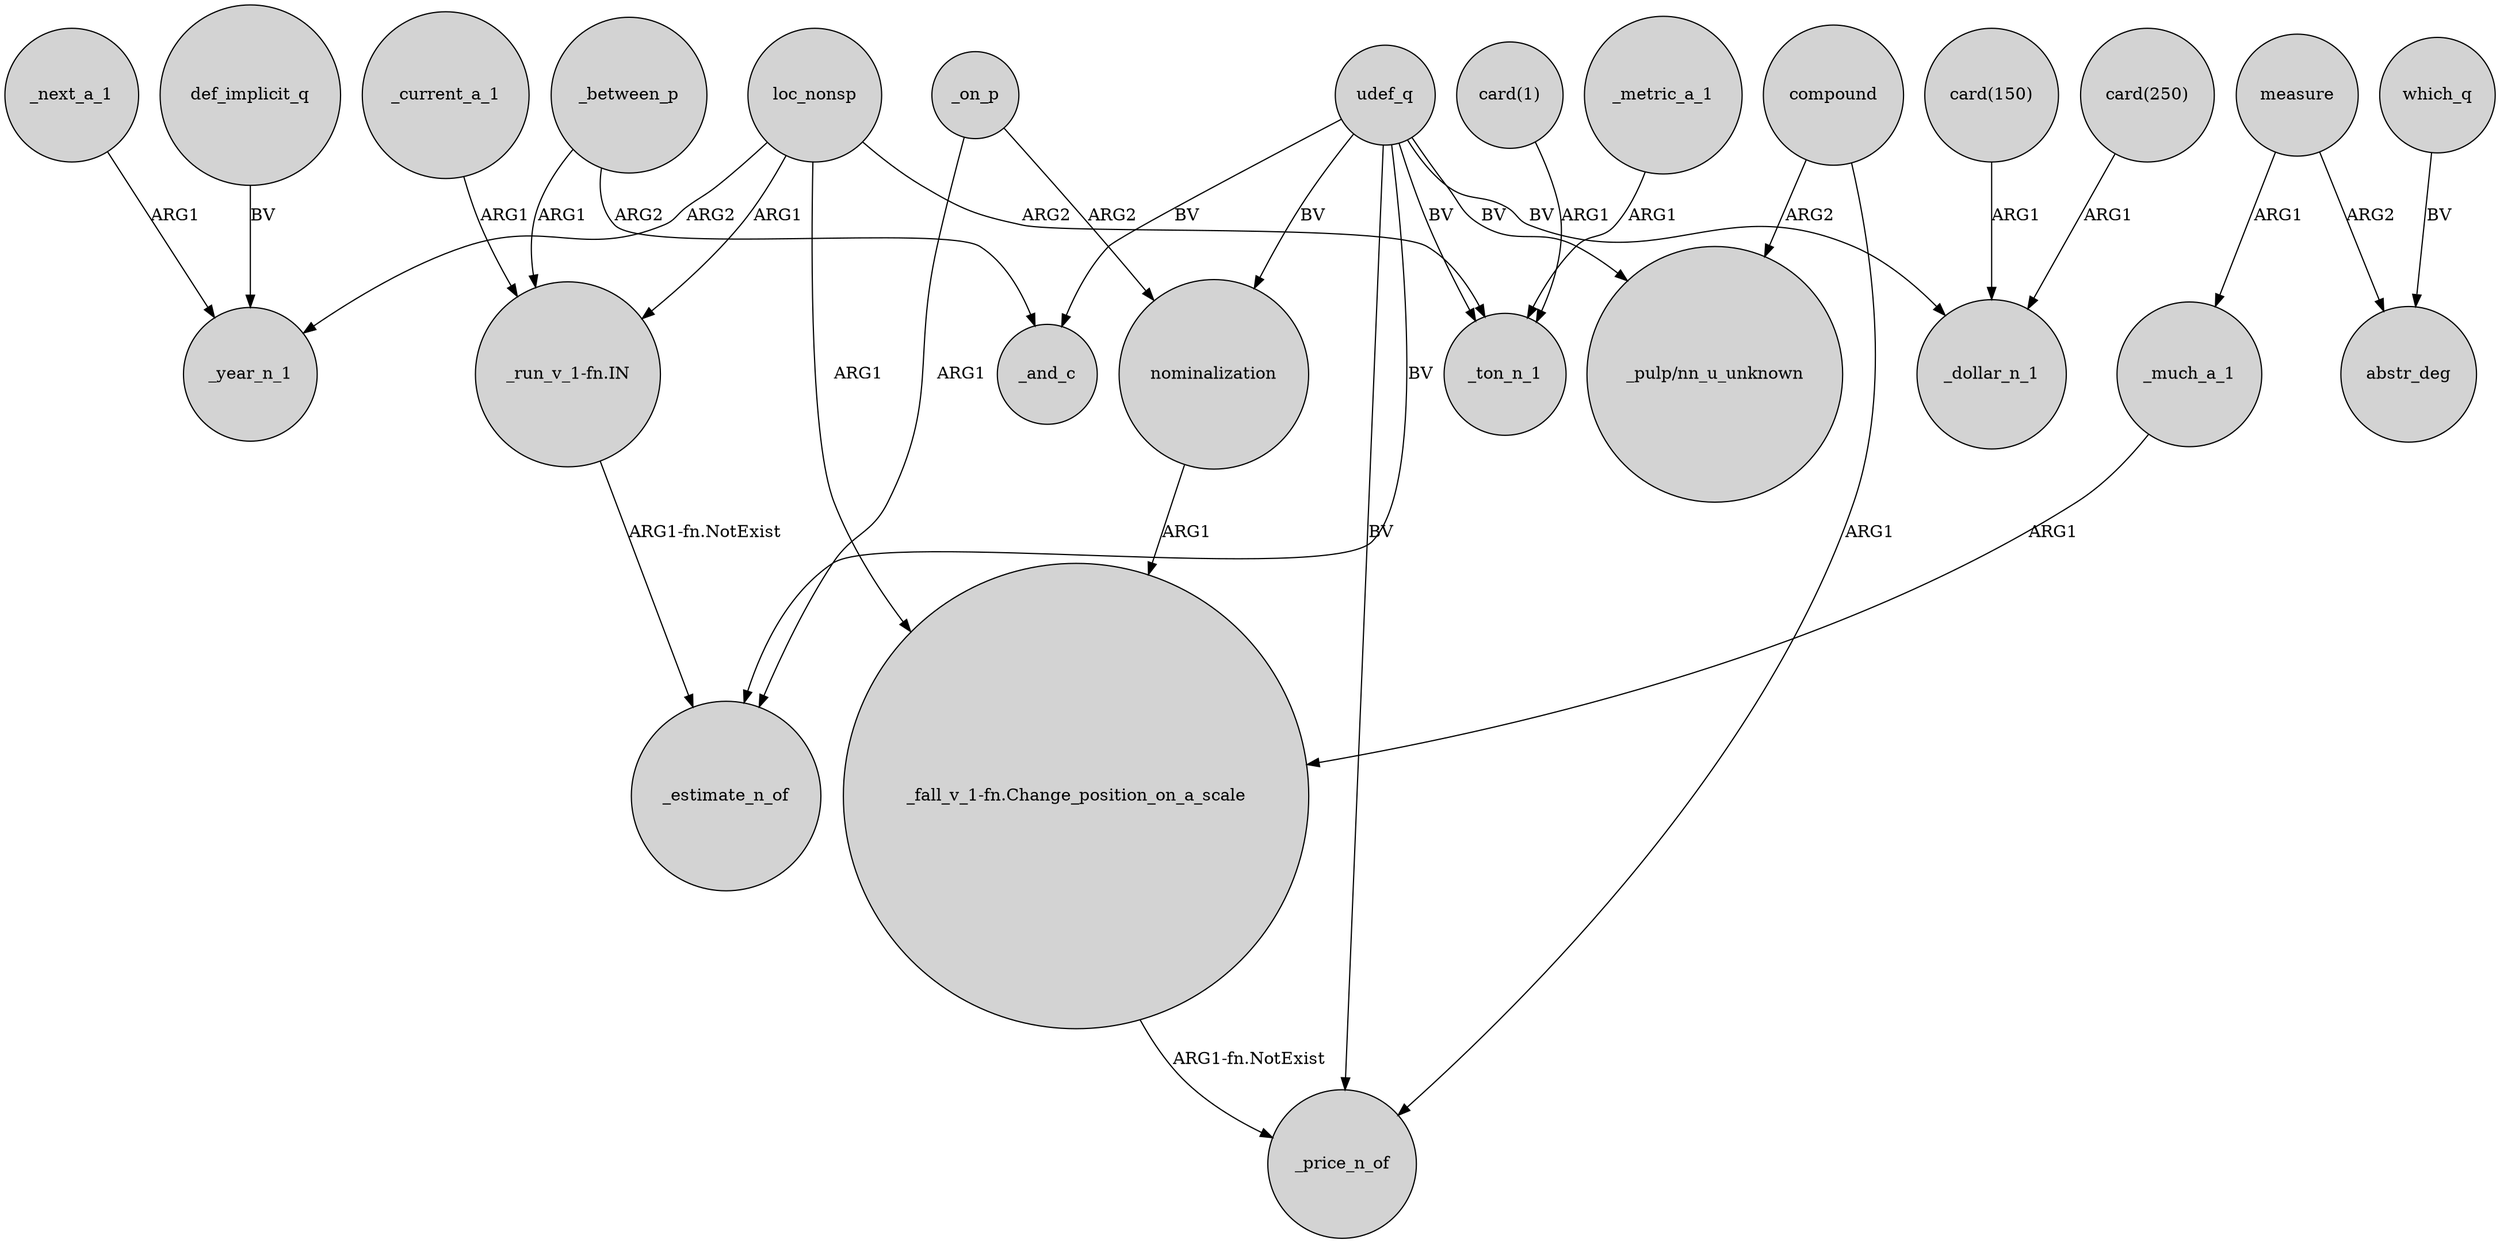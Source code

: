 digraph {
	node [shape=circle style=filled]
	_much_a_1 -> "_fall_v_1-fn.Change_position_on_a_scale" [label=ARG1]
	measure -> _much_a_1 [label=ARG1]
	measure -> abstr_deg [label=ARG2]
	udef_q -> _price_n_of [label=BV]
	loc_nonsp -> _ton_n_1 [label=ARG2]
	def_implicit_q -> _year_n_1 [label=BV]
	udef_q -> "_pulp/nn_u_unknown" [label=BV]
	"_fall_v_1-fn.Change_position_on_a_scale" -> _price_n_of [label="ARG1-fn.NotExist"]
	_on_p -> nominalization [label=ARG2]
	_between_p -> "_run_v_1-fn.IN" [label=ARG1]
	"card(150)" -> _dollar_n_1 [label=ARG1]
	_on_p -> _estimate_n_of [label=ARG1]
	"card(250)" -> _dollar_n_1 [label=ARG1]
	loc_nonsp -> "_fall_v_1-fn.Change_position_on_a_scale" [label=ARG1]
	"card(1)" -> _ton_n_1 [label=ARG1]
	"_run_v_1-fn.IN" -> _estimate_n_of [label="ARG1-fn.NotExist"]
	nominalization -> "_fall_v_1-fn.Change_position_on_a_scale" [label=ARG1]
	udef_q -> _estimate_n_of [label=BV]
	_next_a_1 -> _year_n_1 [label=ARG1]
	_between_p -> _and_c [label=ARG2]
	_metric_a_1 -> _ton_n_1 [label=ARG1]
	loc_nonsp -> _year_n_1 [label=ARG2]
	which_q -> abstr_deg [label=BV]
	udef_q -> nominalization [label=BV]
	loc_nonsp -> "_run_v_1-fn.IN" [label=ARG1]
	compound -> "_pulp/nn_u_unknown" [label=ARG2]
	_current_a_1 -> "_run_v_1-fn.IN" [label=ARG1]
	compound -> _price_n_of [label=ARG1]
	udef_q -> _and_c [label=BV]
	udef_q -> _ton_n_1 [label=BV]
	udef_q -> _dollar_n_1 [label=BV]
}
